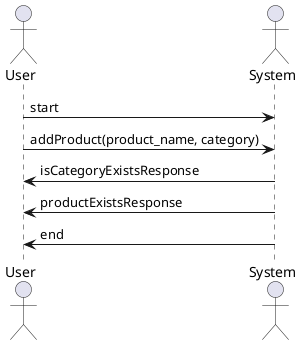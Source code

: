 @startuml add_product

skinparam backgroundColor #FFFFFF

actor User
actor System

User -> System: start
User -> System: addProduct(product_name, category)
System -> User: isCategoryExistsResponse
System -> User: productExistsResponse
System -> User: end

@enduml
